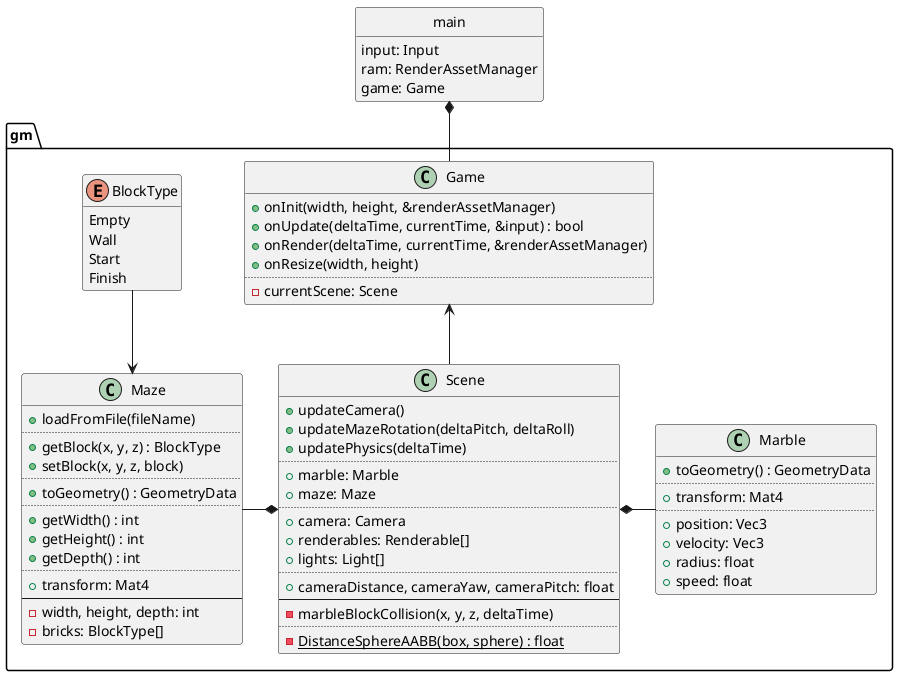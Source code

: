 @startuml
set separator ::

class gm::Game {
	+onInit(width, height, &renderAssetManager)
	+onUpdate(deltaTime, currentTime, &input) : bool
	+onRender(deltaTime, currentTime, &renderAssetManager)
	+onResize(width, height)
	..
	-currentScene: Scene
}

class gm::Scene {
	+updateCamera()
	+updateMazeRotation(deltaPitch, deltaRoll)
	+updatePhysics(deltaTime)
	..
	+marble: Marble
	+maze: Maze
	..
	+camera: Camera
	+renderables: Renderable[]
	+lights: Light[]
	..
	+cameraDistance, cameraYaw, cameraPitch: float
	--
	-marbleBlockCollision(x, y, z, deltaTime)
	..
	{static} -DistanceSphereAABB(box, sphere) : float
}

enum gm::BlockType {
	Empty
	Wall
	Start
	Finish
}
hide BlockType methods

class gm::Maze {
	+loadFromFile(fileName)
	..
	+getBlock(x, y, z) : BlockType
	+setBlock(x, y, z, block)
	..
	+toGeometry() : GeometryData
	..
	+getWidth() : int
	+getHeight() : int
	+getDepth() : int
	..
	+transform: Mat4
	--
	-width, height, depth: int
	-bricks: BlockType[]
}

class gm::Marble {
	+toGeometry() : GeometryData
	..
	+transform: Mat4
	..
	+position: Vec3
	+velocity: Vec3
	+radius: float
	+speed: float
}

class main {
	input: Input
	ram: RenderAssetManager
	game: Game
}
hide main circle
hide main methods

main *-- Game
Game <-- Scene

Maze <-up- BlockType

Scene *-left- Maze
Scene *-right- Marble

@enduml
